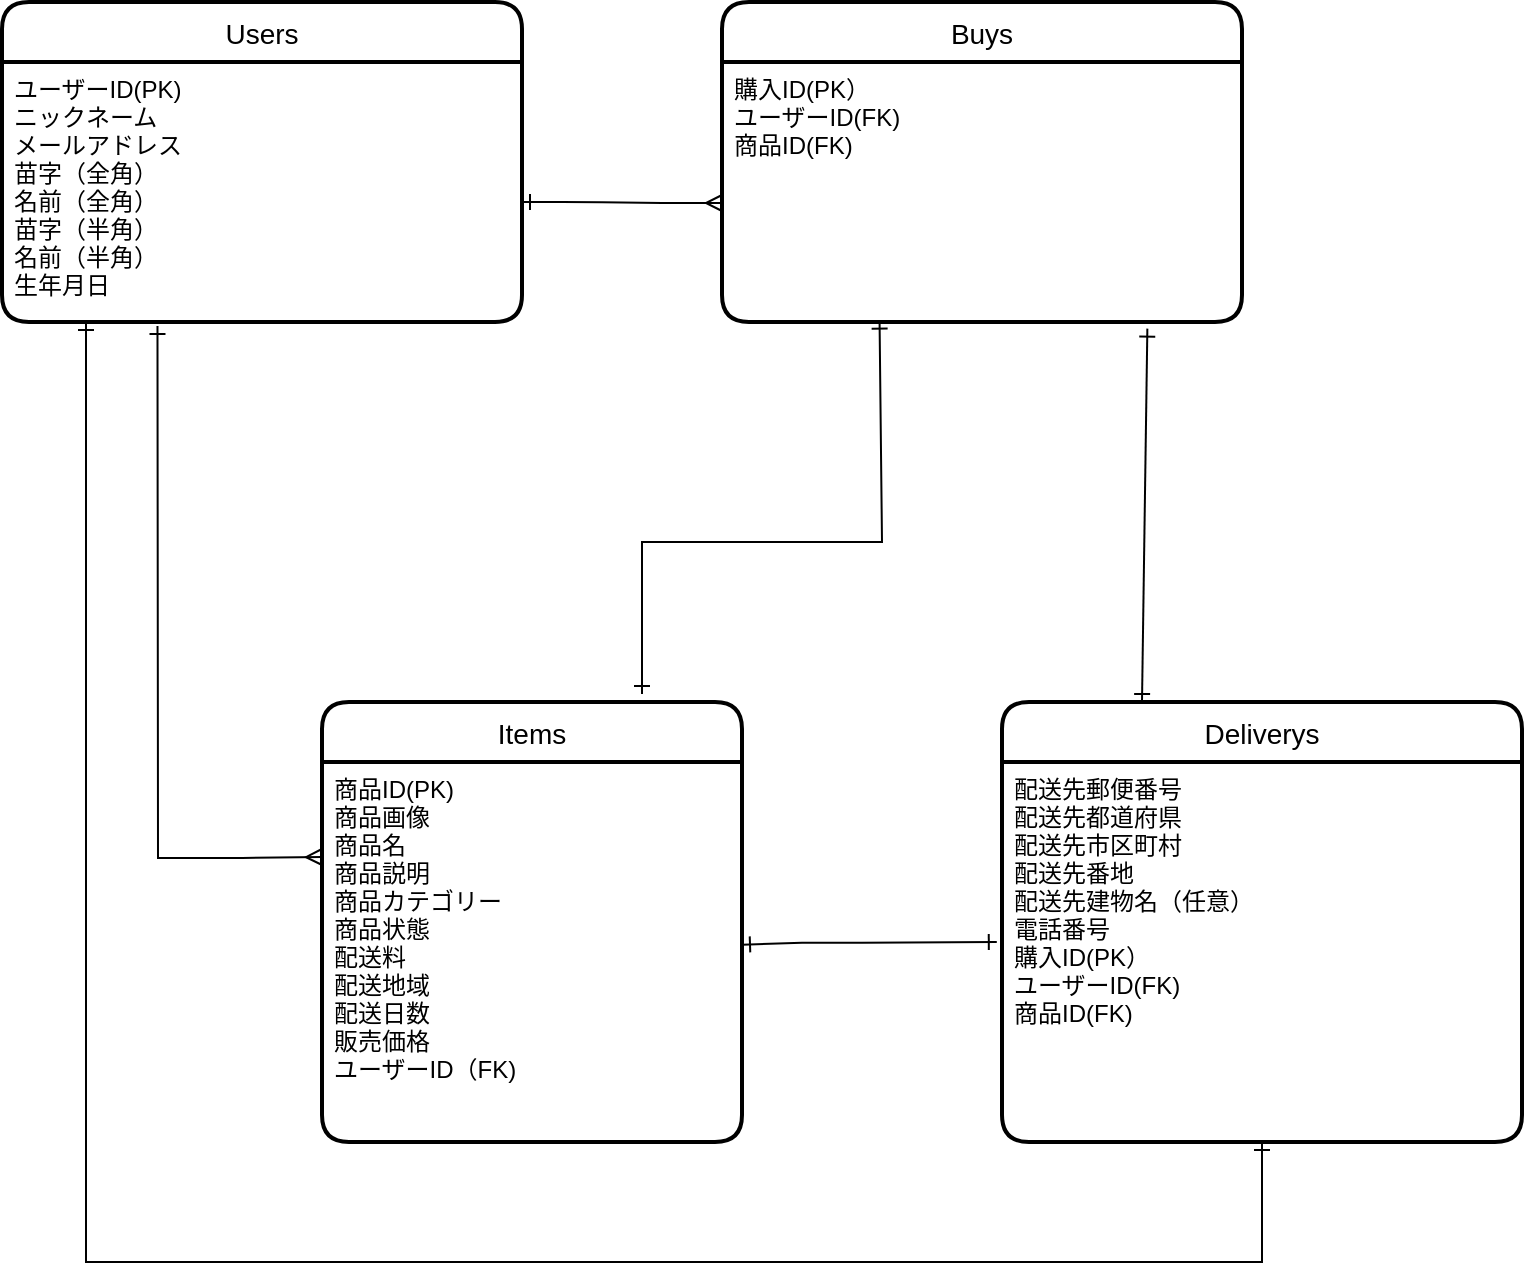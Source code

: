 <mxfile>
    <diagram id="tAKNh6_BlKzwYqgcvIKu" name="ページ1">
        <mxGraphModel dx="576" dy="424" grid="1" gridSize="10" guides="1" tooltips="1" connect="1" arrows="1" fold="1" page="1" pageScale="1" pageWidth="827" pageHeight="1169" math="0" shadow="0">
            <root>
                <mxCell id="0"/>
                <mxCell id="1" parent="0"/>
                <mxCell id="2" value="Users" style="swimlane;childLayout=stackLayout;horizontal=1;startSize=30;horizontalStack=0;rounded=1;fontSize=14;fontStyle=0;strokeWidth=2;resizeParent=0;resizeLast=1;shadow=0;dashed=0;align=center;" parent="1" vertex="1">
                    <mxGeometry x="40" y="50" width="260" height="160" as="geometry">
                        <mxRectangle x="70" y="150" width="80" height="30" as="alternateBounds"/>
                    </mxGeometry>
                </mxCell>
                <mxCell id="3" value="ユーザーID(PK)&#10;ニックネーム&#10;メールアドレス&#10;苗字（全角）&#10;名前（全角）&#10;苗字（半角）&#10;名前（半角）&#10;生年月日" style="align=left;strokeColor=none;fillColor=none;spacingLeft=4;fontSize=12;verticalAlign=top;resizable=0;rotatable=0;part=1;" parent="2" vertex="1">
                    <mxGeometry y="30" width="260" height="130" as="geometry"/>
                </mxCell>
                <mxCell id="17" value="Items" style="swimlane;childLayout=stackLayout;horizontal=1;startSize=30;horizontalStack=0;rounded=1;fontSize=14;fontStyle=0;strokeWidth=2;resizeParent=0;resizeLast=1;shadow=0;dashed=0;align=center;" parent="1" vertex="1">
                    <mxGeometry x="200" y="400" width="210" height="220" as="geometry"/>
                </mxCell>
                <mxCell id="18" value="商品ID(PK)&#10;商品画像&#10;商品名&#10;商品説明&#10;商品カテゴリー&#10;商品状態&#10;配送料&#10;配送地域&#10;配送日数&#10;販売価格&#10;ユーザーID（FK)" style="align=left;strokeColor=none;fillColor=none;spacingLeft=4;fontSize=12;verticalAlign=top;resizable=0;rotatable=0;part=1;" parent="17" vertex="1">
                    <mxGeometry y="30" width="210" height="190" as="geometry"/>
                </mxCell>
                <mxCell id="23" value="" style="edgeStyle=entityRelationEdgeStyle;fontSize=12;html=1;endArrow=ERmany;endFill=0;startArrow=ERone;startFill=0;" parent="1" edge="1">
                    <mxGeometry width="100" height="100" relative="1" as="geometry">
                        <mxPoint x="300" y="150" as="sourcePoint"/>
                        <mxPoint x="400" y="150.5" as="targetPoint"/>
                    </mxGeometry>
                </mxCell>
                <mxCell id="24" value="Buys" style="swimlane;childLayout=stackLayout;horizontal=1;startSize=30;horizontalStack=0;rounded=1;fontSize=14;fontStyle=0;strokeWidth=2;resizeParent=0;resizeLast=1;shadow=0;dashed=0;align=center;" parent="1" vertex="1">
                    <mxGeometry x="400" y="50" width="260" height="160" as="geometry"/>
                </mxCell>
                <mxCell id="25" value="購入ID(PK）&#10;ユーザーID(FK)&#10;商品ID(FK)&#10;" style="align=left;strokeColor=none;fillColor=none;spacingLeft=4;fontSize=12;verticalAlign=top;resizable=0;rotatable=0;part=1;" parent="24" vertex="1">
                    <mxGeometry y="30" width="260" height="130" as="geometry"/>
                </mxCell>
                <mxCell id="35" style="edgeStyle=none;rounded=0;html=1;exitX=0.299;exitY=1.015;exitDx=0;exitDy=0;exitPerimeter=0;entryX=0;entryY=0.25;entryDx=0;entryDy=0;endArrow=ERmany;endFill=0;startArrow=ERone;startFill=0;" parent="1" source="3" target="18" edge="1">
                    <mxGeometry relative="1" as="geometry">
                        <mxPoint x="120" y="480" as="targetPoint"/>
                        <Array as="points">
                            <mxPoint x="118" y="478"/>
                            <mxPoint x="160" y="478"/>
                        </Array>
                    </mxGeometry>
                </mxCell>
                <mxCell id="38" value="" style="endArrow=ERone;html=1;rounded=0;startArrow=ERone;startFill=0;endFill=0;exitX=0.303;exitY=0.995;exitDx=0;exitDy=0;exitPerimeter=0;" parent="1" edge="1" source="25">
                    <mxGeometry relative="1" as="geometry">
                        <mxPoint x="476" y="310" as="sourcePoint"/>
                        <mxPoint x="360" y="396" as="targetPoint"/>
                        <Array as="points">
                            <mxPoint x="480" y="320"/>
                            <mxPoint x="420" y="320"/>
                            <mxPoint x="360" y="320"/>
                        </Array>
                    </mxGeometry>
                </mxCell>
                <mxCell id="41" value="Deliverys" style="swimlane;childLayout=stackLayout;horizontal=1;startSize=30;horizontalStack=0;rounded=1;fontSize=14;fontStyle=0;strokeWidth=2;resizeParent=0;resizeLast=1;shadow=0;dashed=0;align=center;" vertex="1" parent="1">
                    <mxGeometry x="540" y="400" width="260" height="220" as="geometry"/>
                </mxCell>
                <mxCell id="42" value="配送先郵便番号&#10;配送先都道府県&#10;配送先市区町村&#10;配送先番地&#10;配送先建物名（任意）&#10;電話番号&#10;購入ID(PK）&#10;ユーザーID(FK)&#10;商品ID(FK)&#10;" style="align=left;strokeColor=none;fillColor=none;spacingLeft=4;fontSize=12;verticalAlign=top;resizable=0;rotatable=0;part=1;" vertex="1" parent="41">
                    <mxGeometry y="30" width="260" height="190" as="geometry"/>
                </mxCell>
                <mxCell id="43" value="" style="endArrow=ERone;html=1;rounded=0;entryX=0.917;entryY=-0.018;entryDx=0;entryDy=0;entryPerimeter=0;startArrow=ERone;startFill=0;endFill=0;exitX=0.303;exitY=0.995;exitDx=0;exitDy=0;exitPerimeter=0;" edge="1" parent="1">
                    <mxGeometry relative="1" as="geometry">
                        <mxPoint x="612.68" y="213.31" as="sourcePoint"/>
                        <mxPoint x="610.0" y="400.0" as="targetPoint"/>
                        <Array as="points"/>
                    </mxGeometry>
                </mxCell>
                <mxCell id="46" value="" style="endArrow=ERone;html=1;rounded=0;entryX=-0.01;entryY=0.472;entryDx=0;entryDy=0;entryPerimeter=0;startArrow=ERone;startFill=0;endFill=0;" edge="1" parent="1">
                    <mxGeometry relative="1" as="geometry">
                        <mxPoint x="410" y="521.32" as="sourcePoint"/>
                        <mxPoint x="537.4" y="520" as="targetPoint"/>
                        <Array as="points">
                            <mxPoint x="440" y="520.32"/>
                            <mxPoint x="470" y="520.32"/>
                        </Array>
                    </mxGeometry>
                </mxCell>
                <mxCell id="47" value="" style="endArrow=ERone;html=1;rounded=0;entryX=0.5;entryY=1;entryDx=0;entryDy=0;startArrow=ERone;startFill=0;endFill=0;exitX=0.5;exitY=1;exitDx=0;exitDy=0;" edge="1" parent="1" source="42">
                    <mxGeometry relative="1" as="geometry">
                        <mxPoint x="545" y="660" as="sourcePoint"/>
                        <mxPoint x="82" y="210" as="targetPoint"/>
                        <Array as="points">
                            <mxPoint x="670" y="680"/>
                            <mxPoint x="370" y="680"/>
                            <mxPoint x="82" y="680"/>
                        </Array>
                    </mxGeometry>
                </mxCell>
            </root>
        </mxGraphModel>
    </diagram>
</mxfile>